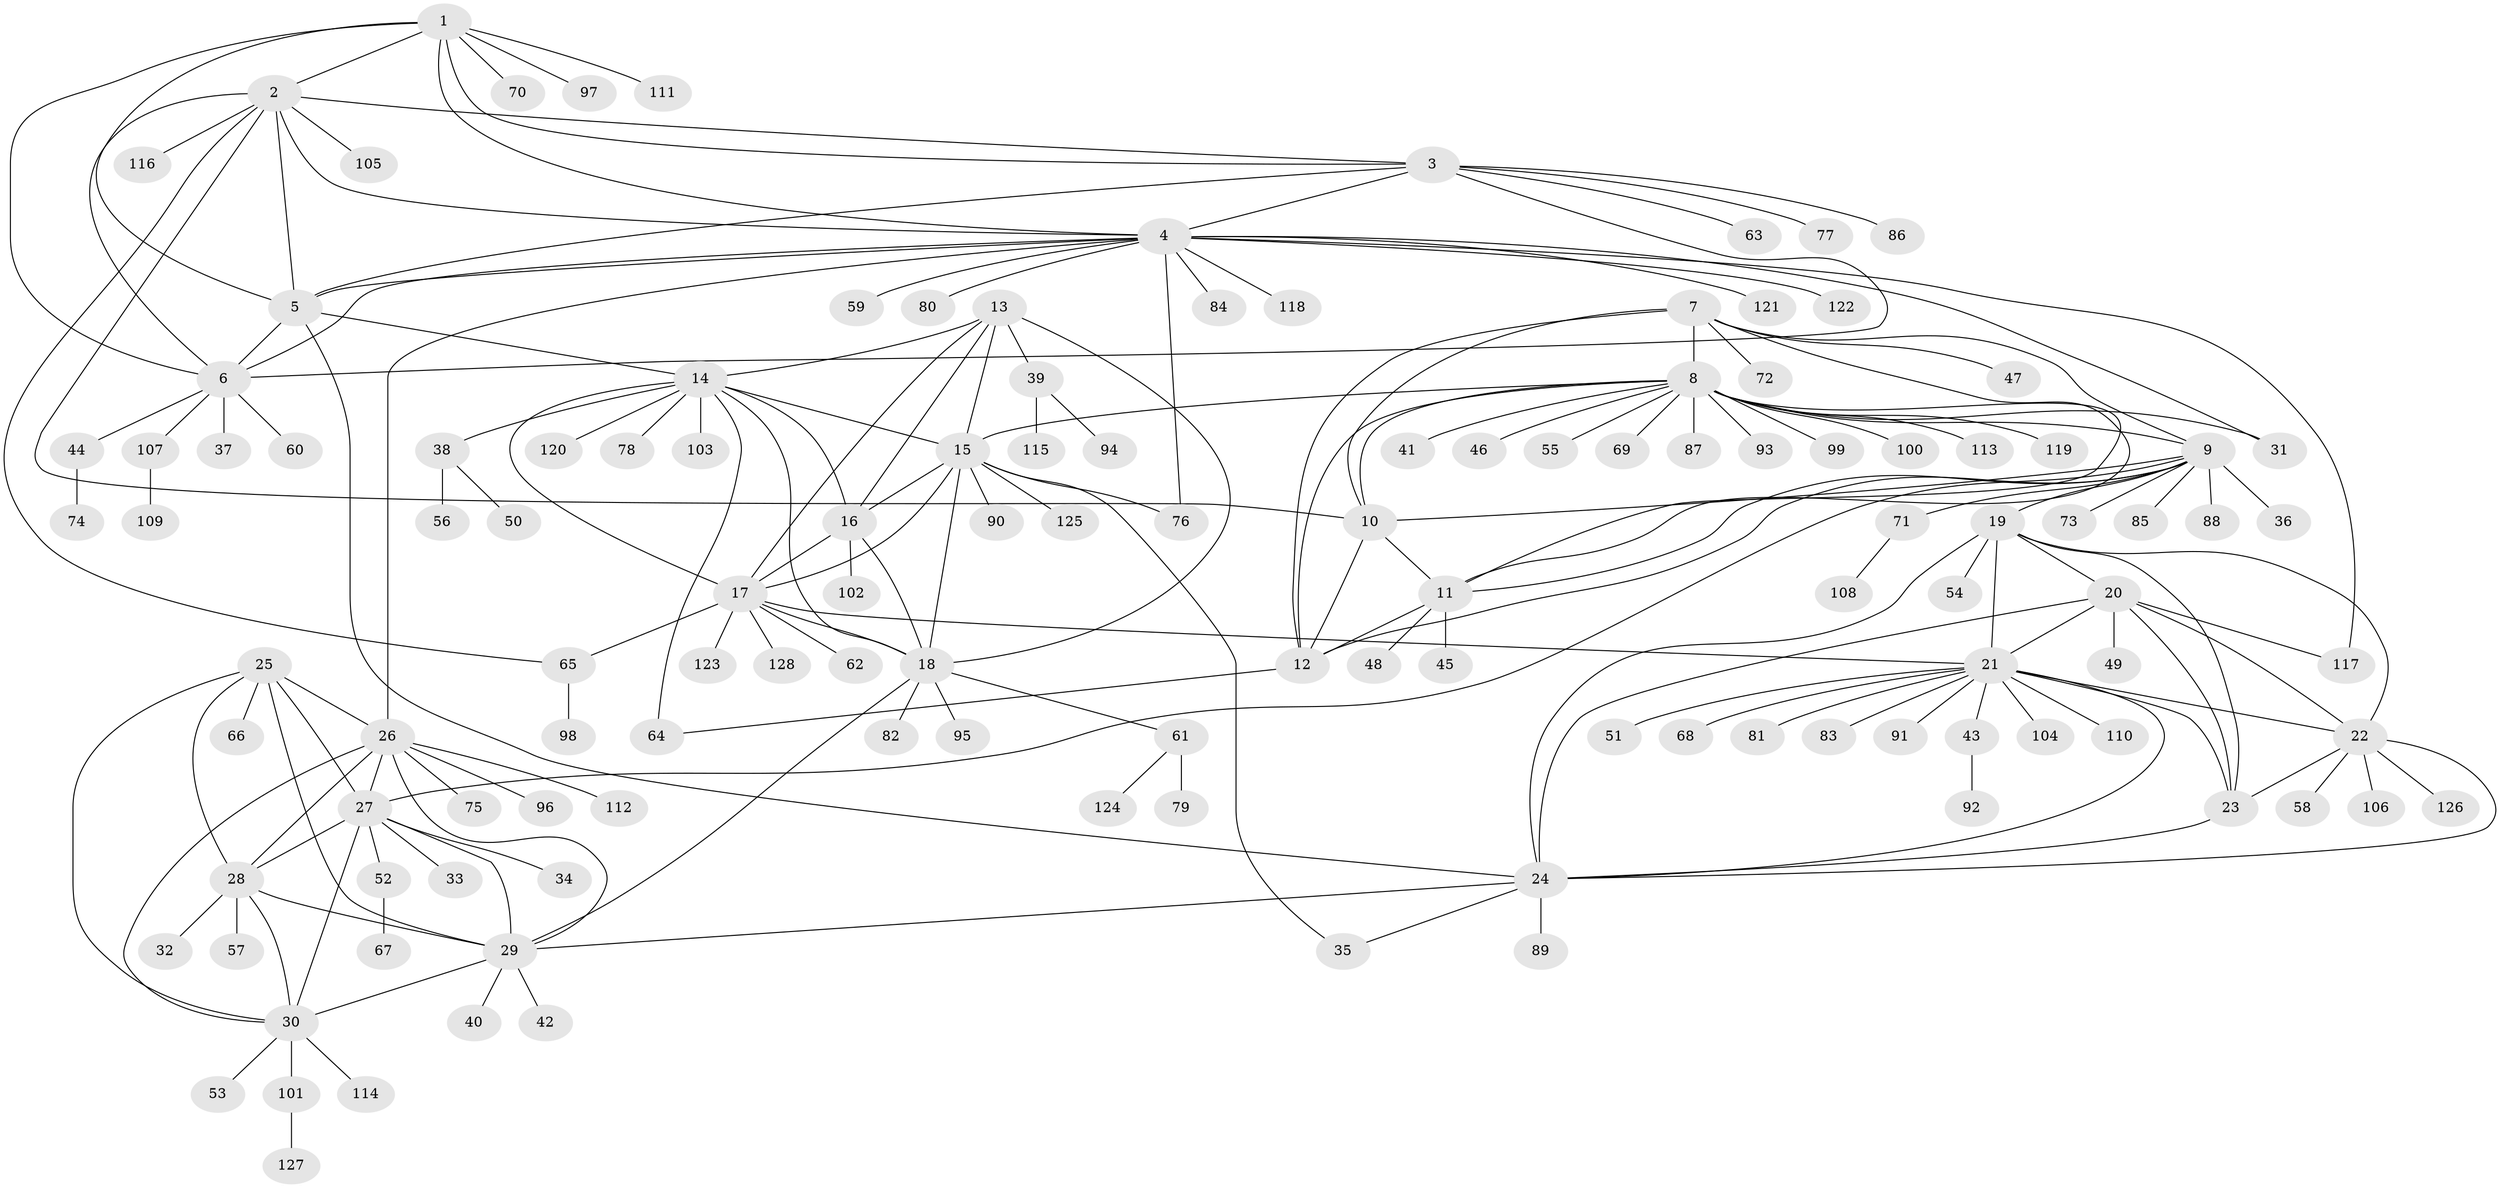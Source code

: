 // coarse degree distribution, {5: 0.15384615384615385, 7: 0.20512820512820512, 8: 0.02564102564102564, 4: 0.1282051282051282, 6: 0.10256410256410256, 9: 0.02564102564102564, 2: 0.07692307692307693, 1: 0.2564102564102564, 3: 0.02564102564102564}
// Generated by graph-tools (version 1.1) at 2025/52/03/04/25 22:52:41]
// undirected, 128 vertices, 189 edges
graph export_dot {
  node [color=gray90,style=filled];
  1;
  2;
  3;
  4;
  5;
  6;
  7;
  8;
  9;
  10;
  11;
  12;
  13;
  14;
  15;
  16;
  17;
  18;
  19;
  20;
  21;
  22;
  23;
  24;
  25;
  26;
  27;
  28;
  29;
  30;
  31;
  32;
  33;
  34;
  35;
  36;
  37;
  38;
  39;
  40;
  41;
  42;
  43;
  44;
  45;
  46;
  47;
  48;
  49;
  50;
  51;
  52;
  53;
  54;
  55;
  56;
  57;
  58;
  59;
  60;
  61;
  62;
  63;
  64;
  65;
  66;
  67;
  68;
  69;
  70;
  71;
  72;
  73;
  74;
  75;
  76;
  77;
  78;
  79;
  80;
  81;
  82;
  83;
  84;
  85;
  86;
  87;
  88;
  89;
  90;
  91;
  92;
  93;
  94;
  95;
  96;
  97;
  98;
  99;
  100;
  101;
  102;
  103;
  104;
  105;
  106;
  107;
  108;
  109;
  110;
  111;
  112;
  113;
  114;
  115;
  116;
  117;
  118;
  119;
  120;
  121;
  122;
  123;
  124;
  125;
  126;
  127;
  128;
  1 -- 2;
  1 -- 3;
  1 -- 4;
  1 -- 5;
  1 -- 6;
  1 -- 70;
  1 -- 97;
  1 -- 111;
  2 -- 3;
  2 -- 4;
  2 -- 5;
  2 -- 6;
  2 -- 10;
  2 -- 65;
  2 -- 105;
  2 -- 116;
  3 -- 4;
  3 -- 5;
  3 -- 6;
  3 -- 63;
  3 -- 77;
  3 -- 86;
  4 -- 5;
  4 -- 6;
  4 -- 26;
  4 -- 31;
  4 -- 59;
  4 -- 76;
  4 -- 80;
  4 -- 84;
  4 -- 117;
  4 -- 118;
  4 -- 121;
  4 -- 122;
  5 -- 6;
  5 -- 14;
  5 -- 24;
  6 -- 37;
  6 -- 44;
  6 -- 60;
  6 -- 107;
  7 -- 8;
  7 -- 9;
  7 -- 10;
  7 -- 11;
  7 -- 12;
  7 -- 47;
  7 -- 72;
  8 -- 9;
  8 -- 10;
  8 -- 11;
  8 -- 12;
  8 -- 15;
  8 -- 31;
  8 -- 41;
  8 -- 46;
  8 -- 55;
  8 -- 69;
  8 -- 87;
  8 -- 93;
  8 -- 99;
  8 -- 100;
  8 -- 113;
  8 -- 119;
  9 -- 10;
  9 -- 11;
  9 -- 12;
  9 -- 19;
  9 -- 27;
  9 -- 36;
  9 -- 71;
  9 -- 73;
  9 -- 85;
  9 -- 88;
  10 -- 11;
  10 -- 12;
  11 -- 12;
  11 -- 45;
  11 -- 48;
  12 -- 64;
  13 -- 14;
  13 -- 15;
  13 -- 16;
  13 -- 17;
  13 -- 18;
  13 -- 39;
  14 -- 15;
  14 -- 16;
  14 -- 17;
  14 -- 18;
  14 -- 38;
  14 -- 64;
  14 -- 78;
  14 -- 103;
  14 -- 120;
  15 -- 16;
  15 -- 17;
  15 -- 18;
  15 -- 35;
  15 -- 76;
  15 -- 90;
  15 -- 125;
  16 -- 17;
  16 -- 18;
  16 -- 102;
  17 -- 18;
  17 -- 21;
  17 -- 62;
  17 -- 65;
  17 -- 123;
  17 -- 128;
  18 -- 29;
  18 -- 61;
  18 -- 82;
  18 -- 95;
  19 -- 20;
  19 -- 21;
  19 -- 22;
  19 -- 23;
  19 -- 24;
  19 -- 54;
  20 -- 21;
  20 -- 22;
  20 -- 23;
  20 -- 24;
  20 -- 49;
  20 -- 117;
  21 -- 22;
  21 -- 23;
  21 -- 24;
  21 -- 43;
  21 -- 51;
  21 -- 68;
  21 -- 81;
  21 -- 83;
  21 -- 91;
  21 -- 104;
  21 -- 110;
  22 -- 23;
  22 -- 24;
  22 -- 58;
  22 -- 106;
  22 -- 126;
  23 -- 24;
  24 -- 29;
  24 -- 35;
  24 -- 89;
  25 -- 26;
  25 -- 27;
  25 -- 28;
  25 -- 29;
  25 -- 30;
  25 -- 66;
  26 -- 27;
  26 -- 28;
  26 -- 29;
  26 -- 30;
  26 -- 75;
  26 -- 96;
  26 -- 112;
  27 -- 28;
  27 -- 29;
  27 -- 30;
  27 -- 33;
  27 -- 34;
  27 -- 52;
  28 -- 29;
  28 -- 30;
  28 -- 32;
  28 -- 57;
  29 -- 30;
  29 -- 40;
  29 -- 42;
  30 -- 53;
  30 -- 101;
  30 -- 114;
  38 -- 50;
  38 -- 56;
  39 -- 94;
  39 -- 115;
  43 -- 92;
  44 -- 74;
  52 -- 67;
  61 -- 79;
  61 -- 124;
  65 -- 98;
  71 -- 108;
  101 -- 127;
  107 -- 109;
}
